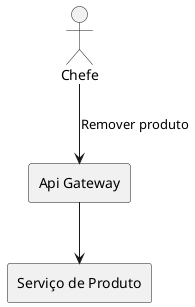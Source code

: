 @startuml
' Definições
actor Chefe
rectangle "Api Gateway" as ApiGateway
rectangle "Serviço de Produto" as ProdutoServico

' Relação
Chefe --> ApiGateway : Remover produto
ApiGateway --> ProdutoServico
@enduml